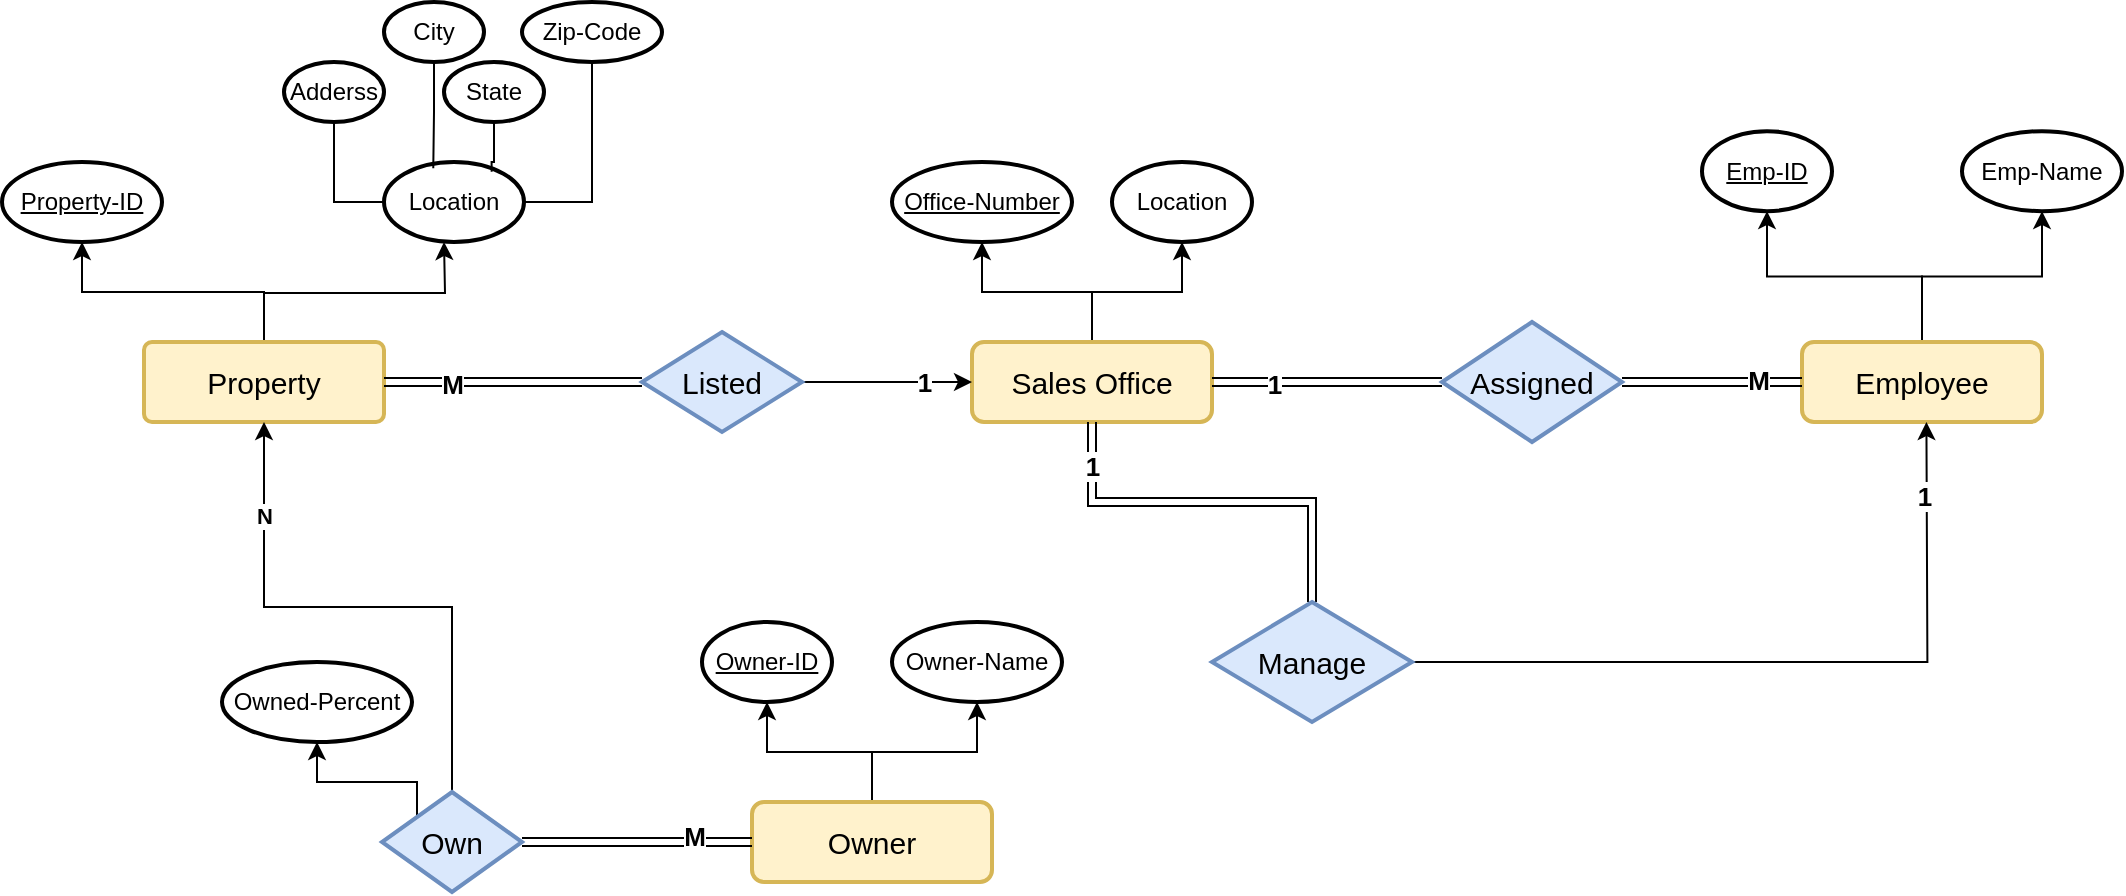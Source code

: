 <mxfile version="27.0.9">
  <diagram name="Page-1" id="ijqjPopkexrsTL4376AW">
    <mxGraphModel dx="1940" dy="714" grid="1" gridSize="10" guides="1" tooltips="1" connect="1" arrows="1" fold="1" page="1" pageScale="1" pageWidth="850" pageHeight="1100" math="0" shadow="0">
      <root>
        <mxCell id="0" />
        <mxCell id="1" parent="0" />
        <mxCell id="znFII-o9H-K-C9xeNkJe-3" style="edgeStyle=orthogonalEdgeStyle;rounded=0;orthogonalLoop=1;jettySize=auto;html=1;" parent="1" source="znFII-o9H-K-C9xeNkJe-1" target="znFII-o9H-K-C9xeNkJe-5" edge="1">
          <mxGeometry relative="1" as="geometry">
            <mxPoint x="505" y="310" as="targetPoint" />
          </mxGeometry>
        </mxCell>
        <mxCell id="znFII-o9H-K-C9xeNkJe-4" style="edgeStyle=orthogonalEdgeStyle;rounded=0;orthogonalLoop=1;jettySize=auto;html=1;entryX=0.5;entryY=1;entryDx=0;entryDy=0;" parent="1" source="znFII-o9H-K-C9xeNkJe-1" target="znFII-o9H-K-C9xeNkJe-6" edge="1">
          <mxGeometry relative="1" as="geometry">
            <mxPoint x="385" y="310" as="targetPoint" />
          </mxGeometry>
        </mxCell>
        <mxCell id="znFII-o9H-K-C9xeNkJe-1" value="&lt;font style=&quot;font-size: 15px;&quot;&gt;Sales Office&lt;/font&gt;" style="rounded=1;whiteSpace=wrap;html=1;strokeWidth=2;fillColor=#fff2cc;strokeColor=#d6b656;" parent="1" vertex="1">
          <mxGeometry x="385" y="360" width="120" height="40" as="geometry" />
        </mxCell>
        <mxCell id="znFII-o9H-K-C9xeNkJe-5" value="Location" style="ellipse;whiteSpace=wrap;html=1;strokeWidth=2;" parent="1" vertex="1">
          <mxGeometry x="455" y="270" width="70" height="40" as="geometry" />
        </mxCell>
        <mxCell id="znFII-o9H-K-C9xeNkJe-6" value="&lt;u&gt;Office-Number&lt;/u&gt;" style="ellipse;whiteSpace=wrap;html=1;strokeWidth=2;" parent="1" vertex="1">
          <mxGeometry x="345" y="270" width="90" height="40" as="geometry" />
        </mxCell>
        <mxCell id="znFII-o9H-K-C9xeNkJe-7" style="edgeStyle=orthogonalEdgeStyle;rounded=0;orthogonalLoop=1;jettySize=auto;html=1;" parent="1" source="znFII-o9H-K-C9xeNkJe-9" target="znFII-o9H-K-C9xeNkJe-10" edge="1">
          <mxGeometry relative="1" as="geometry">
            <mxPoint x="920" y="294.57" as="targetPoint" />
          </mxGeometry>
        </mxCell>
        <mxCell id="znFII-o9H-K-C9xeNkJe-8" style="edgeStyle=orthogonalEdgeStyle;rounded=0;orthogonalLoop=1;jettySize=auto;html=1;entryX=0.5;entryY=1;entryDx=0;entryDy=0;" parent="1" source="znFII-o9H-K-C9xeNkJe-9" target="znFII-o9H-K-C9xeNkJe-11" edge="1">
          <mxGeometry relative="1" as="geometry">
            <mxPoint x="800" y="294.57" as="targetPoint" />
          </mxGeometry>
        </mxCell>
        <mxCell id="znFII-o9H-K-C9xeNkJe-9" value="&lt;font style=&quot;font-size: 15px;&quot;&gt;Employee&lt;/font&gt;" style="rounded=1;whiteSpace=wrap;html=1;strokeWidth=2;fillColor=#fff2cc;strokeColor=#d6b656;" parent="1" vertex="1">
          <mxGeometry x="800" y="360" width="120" height="40" as="geometry" />
        </mxCell>
        <mxCell id="znFII-o9H-K-C9xeNkJe-10" value="Emp-Name" style="ellipse;whiteSpace=wrap;html=1;strokeWidth=2;" parent="1" vertex="1">
          <mxGeometry x="880" y="254.57" width="80" height="40" as="geometry" />
        </mxCell>
        <mxCell id="znFII-o9H-K-C9xeNkJe-11" value="&lt;u&gt;Emp-ID&lt;/u&gt;" style="ellipse;whiteSpace=wrap;html=1;strokeWidth=2;" parent="1" vertex="1">
          <mxGeometry x="750" y="254.57" width="65" height="40" as="geometry" />
        </mxCell>
        <mxCell id="znFII-o9H-K-C9xeNkJe-14" style="edgeStyle=orthogonalEdgeStyle;rounded=0;orthogonalLoop=1;jettySize=auto;html=1;entryX=0;entryY=0.5;entryDx=0;entryDy=0;shape=link;" parent="1" source="znFII-o9H-K-C9xeNkJe-13" target="znFII-o9H-K-C9xeNkJe-9" edge="1">
          <mxGeometry relative="1" as="geometry" />
        </mxCell>
        <mxCell id="znFII-o9H-K-C9xeNkJe-17" value="&lt;font style=&quot;font-size: 13px;&quot;&gt;&lt;b&gt;M&lt;/b&gt;&lt;/font&gt;" style="edgeLabel;html=1;align=center;verticalAlign=middle;resizable=0;points=[];" parent="znFII-o9H-K-C9xeNkJe-14" vertex="1" connectable="0">
          <mxGeometry x="0.505" y="1" relative="1" as="geometry">
            <mxPoint as="offset" />
          </mxGeometry>
        </mxCell>
        <mxCell id="znFII-o9H-K-C9xeNkJe-15" style="edgeStyle=orthogonalEdgeStyle;rounded=0;orthogonalLoop=1;jettySize=auto;html=1;entryX=1;entryY=0.5;entryDx=0;entryDy=0;shape=link;" parent="1" source="znFII-o9H-K-C9xeNkJe-13" target="znFII-o9H-K-C9xeNkJe-1" edge="1">
          <mxGeometry relative="1" as="geometry" />
        </mxCell>
        <mxCell id="znFII-o9H-K-C9xeNkJe-16" value="&lt;font style=&quot;font-size: 13px;&quot;&gt;&lt;b&gt;1&lt;/b&gt;&lt;/font&gt;" style="edgeLabel;html=1;align=center;verticalAlign=middle;resizable=0;points=[];" parent="znFII-o9H-K-C9xeNkJe-15" vertex="1" connectable="0">
          <mxGeometry x="0.46" y="1" relative="1" as="geometry">
            <mxPoint as="offset" />
          </mxGeometry>
        </mxCell>
        <mxCell id="znFII-o9H-K-C9xeNkJe-13" value="&lt;font style=&quot;font-size: 15px;&quot;&gt;Assigned&lt;/font&gt;" style="shape=rhombus;perimeter=rhombusPerimeter;whiteSpace=wrap;html=1;align=center;strokeWidth=2;fillColor=#dae8fc;strokeColor=#6c8ebf;" parent="1" vertex="1">
          <mxGeometry x="620" y="350" width="90" height="60" as="geometry" />
        </mxCell>
        <mxCell id="znFII-o9H-K-C9xeNkJe-19" style="edgeStyle=orthogonalEdgeStyle;rounded=0;orthogonalLoop=1;jettySize=auto;html=1;exitX=1;exitY=0.5;exitDx=0;exitDy=0;" parent="1" source="znFII-o9H-K-C9xeNkJe-18" edge="1">
          <mxGeometry relative="1" as="geometry">
            <mxPoint x="862.21" y="400.0" as="targetPoint" />
            <mxPoint x="702.21" y="535.0" as="sourcePoint" />
          </mxGeometry>
        </mxCell>
        <mxCell id="znFII-o9H-K-C9xeNkJe-22" value="&lt;font style=&quot;font-size: 13px;&quot;&gt;&lt;b&gt;1&lt;/b&gt;&lt;/font&gt;" style="edgeLabel;html=1;align=center;verticalAlign=middle;resizable=0;points=[];" parent="znFII-o9H-K-C9xeNkJe-19" vertex="1" connectable="0">
          <mxGeometry x="0.803" y="2" relative="1" as="geometry">
            <mxPoint as="offset" />
          </mxGeometry>
        </mxCell>
        <mxCell id="znFII-o9H-K-C9xeNkJe-20" style="edgeStyle=orthogonalEdgeStyle;rounded=0;orthogonalLoop=1;jettySize=auto;html=1;entryX=0.5;entryY=1;entryDx=0;entryDy=0;shape=link;" parent="1" source="znFII-o9H-K-C9xeNkJe-18" target="znFII-o9H-K-C9xeNkJe-1" edge="1">
          <mxGeometry relative="1" as="geometry">
            <Array as="points">
              <mxPoint x="555" y="440" />
              <mxPoint x="445" y="440" />
            </Array>
          </mxGeometry>
        </mxCell>
        <mxCell id="znFII-o9H-K-C9xeNkJe-21" value="&lt;font style=&quot;font-size: 13px;&quot;&gt;&lt;b&gt;1&lt;/b&gt;&lt;/font&gt;" style="edgeLabel;html=1;align=center;verticalAlign=middle;resizable=0;points=[];" parent="znFII-o9H-K-C9xeNkJe-20" vertex="1" connectable="0">
          <mxGeometry x="0.783" relative="1" as="geometry">
            <mxPoint as="offset" />
          </mxGeometry>
        </mxCell>
        <mxCell id="znFII-o9H-K-C9xeNkJe-18" value="&lt;span style=&quot;font-size: 15px;&quot;&gt;Manage&lt;/span&gt;" style="shape=rhombus;perimeter=rhombusPerimeter;whiteSpace=wrap;html=1;align=center;strokeWidth=2;fillColor=#dae8fc;strokeColor=#6c8ebf;" parent="1" vertex="1">
          <mxGeometry x="505" y="490" width="100" height="60" as="geometry" />
        </mxCell>
        <mxCell id="znFII-o9H-K-C9xeNkJe-24" style="edgeStyle=orthogonalEdgeStyle;rounded=0;orthogonalLoop=1;jettySize=auto;html=1;exitX=0.5;exitY=0;exitDx=0;exitDy=0;entryX=0.5;entryY=1;entryDx=0;entryDy=0;" parent="1" source="znFII-o9H-K-C9xeNkJe-23" target="znFII-o9H-K-C9xeNkJe-41" edge="1">
          <mxGeometry relative="1" as="geometry">
            <mxPoint x="-39.0" y="310" as="targetPoint" />
          </mxGeometry>
        </mxCell>
        <mxCell id="znFII-o9H-K-C9xeNkJe-25" style="edgeStyle=orthogonalEdgeStyle;rounded=0;orthogonalLoop=1;jettySize=auto;html=1;exitX=0.5;exitY=0;exitDx=0;exitDy=0;" parent="1" source="znFII-o9H-K-C9xeNkJe-23" edge="1">
          <mxGeometry relative="1" as="geometry">
            <mxPoint x="121.0" y="310" as="targetPoint" />
          </mxGeometry>
        </mxCell>
        <mxCell id="znFII-o9H-K-C9xeNkJe-23" value="&lt;font style=&quot;font-size: 15px;&quot;&gt;Property&lt;/font&gt;" style="rounded=1;arcSize=10;whiteSpace=wrap;html=1;align=center;strokeWidth=2;fillColor=#fff2cc;strokeColor=#d6b656;" parent="1" vertex="1">
          <mxGeometry x="-29" y="360" width="120" height="40" as="geometry" />
        </mxCell>
        <mxCell id="znFII-o9H-K-C9xeNkJe-27" value="Location" style="ellipse;whiteSpace=wrap;html=1;strokeWidth=2;" parent="1" vertex="1">
          <mxGeometry x="91" y="270" width="70" height="40" as="geometry" />
        </mxCell>
        <mxCell id="znFII-o9H-K-C9xeNkJe-65" style="edgeStyle=orthogonalEdgeStyle;rounded=0;orthogonalLoop=1;jettySize=auto;html=1;entryX=0;entryY=0.5;entryDx=0;entryDy=0;endArrow=none;startFill=0;" parent="1" source="znFII-o9H-K-C9xeNkJe-31" target="znFII-o9H-K-C9xeNkJe-27" edge="1">
          <mxGeometry relative="1" as="geometry" />
        </mxCell>
        <mxCell id="znFII-o9H-K-C9xeNkJe-31" value="Adderss" style="ellipse;whiteSpace=wrap;html=1;strokeWidth=2;" parent="1" vertex="1">
          <mxGeometry x="41" y="220" width="50" height="30" as="geometry" />
        </mxCell>
        <mxCell id="znFII-o9H-K-C9xeNkJe-32" value="City" style="ellipse;whiteSpace=wrap;html=1;strokeWidth=2;" parent="1" vertex="1">
          <mxGeometry x="91" y="190" width="50" height="30" as="geometry" />
        </mxCell>
        <mxCell id="znFII-o9H-K-C9xeNkJe-33" value="State" style="ellipse;whiteSpace=wrap;html=1;strokeWidth=2;" parent="1" vertex="1">
          <mxGeometry x="121" y="220" width="50" height="30" as="geometry" />
        </mxCell>
        <mxCell id="znFII-o9H-K-C9xeNkJe-64" style="edgeStyle=orthogonalEdgeStyle;rounded=0;orthogonalLoop=1;jettySize=auto;html=1;entryX=1;entryY=0.5;entryDx=0;entryDy=0;endArrow=none;startFill=0;" parent="1" source="znFII-o9H-K-C9xeNkJe-34" target="znFII-o9H-K-C9xeNkJe-27" edge="1">
          <mxGeometry relative="1" as="geometry" />
        </mxCell>
        <mxCell id="znFII-o9H-K-C9xeNkJe-34" value="Zip-Code" style="ellipse;whiteSpace=wrap;html=1;strokeWidth=2;" parent="1" vertex="1">
          <mxGeometry x="160" y="190" width="70" height="30" as="geometry" />
        </mxCell>
        <mxCell id="znFII-o9H-K-C9xeNkJe-36" style="edgeStyle=orthogonalEdgeStyle;rounded=0;orthogonalLoop=1;jettySize=auto;html=1;entryX=0.352;entryY=0.079;entryDx=0;entryDy=0;entryPerimeter=0;endArrow=none;startFill=0;" parent="1" source="znFII-o9H-K-C9xeNkJe-32" target="znFII-o9H-K-C9xeNkJe-27" edge="1">
          <mxGeometry relative="1" as="geometry" />
        </mxCell>
        <mxCell id="znFII-o9H-K-C9xeNkJe-40" style="edgeStyle=orthogonalEdgeStyle;rounded=0;orthogonalLoop=1;jettySize=auto;html=1;entryX=0.769;entryY=0.121;entryDx=0;entryDy=0;entryPerimeter=0;endArrow=none;startFill=0;" parent="1" source="znFII-o9H-K-C9xeNkJe-33" target="znFII-o9H-K-C9xeNkJe-27" edge="1">
          <mxGeometry relative="1" as="geometry" />
        </mxCell>
        <mxCell id="znFII-o9H-K-C9xeNkJe-41" value="&lt;u&gt;Property-ID&lt;/u&gt;" style="ellipse;whiteSpace=wrap;html=1;strokeWidth=2;" parent="1" vertex="1">
          <mxGeometry x="-100" y="270" width="80" height="40" as="geometry" />
        </mxCell>
        <mxCell id="znFII-o9H-K-C9xeNkJe-43" style="edgeStyle=orthogonalEdgeStyle;rounded=0;orthogonalLoop=1;jettySize=auto;html=1;entryX=0;entryY=0.5;entryDx=0;entryDy=0;" parent="1" source="znFII-o9H-K-C9xeNkJe-42" target="znFII-o9H-K-C9xeNkJe-1" edge="1">
          <mxGeometry relative="1" as="geometry" />
        </mxCell>
        <mxCell id="znFII-o9H-K-C9xeNkJe-45" value="&lt;font style=&quot;font-size: 13px;&quot;&gt;&lt;b&gt;1&lt;/b&gt;&lt;/font&gt;" style="edgeLabel;html=1;align=center;verticalAlign=middle;resizable=0;points=[];" parent="znFII-o9H-K-C9xeNkJe-43" vertex="1" connectable="0">
          <mxGeometry x="0.42" relative="1" as="geometry">
            <mxPoint as="offset" />
          </mxGeometry>
        </mxCell>
        <mxCell id="znFII-o9H-K-C9xeNkJe-44" style="edgeStyle=orthogonalEdgeStyle;rounded=0;orthogonalLoop=1;jettySize=auto;html=1;entryX=1;entryY=0.5;entryDx=0;entryDy=0;shape=link;exitX=0;exitY=0.5;exitDx=0;exitDy=0;" parent="1" source="znFII-o9H-K-C9xeNkJe-42" target="znFII-o9H-K-C9xeNkJe-23" edge="1">
          <mxGeometry relative="1" as="geometry">
            <mxPoint x="161.0" y="385.0" as="sourcePoint" />
          </mxGeometry>
        </mxCell>
        <mxCell id="znFII-o9H-K-C9xeNkJe-47" value="&lt;font style=&quot;font-size: 13px;&quot;&gt;&lt;b&gt;M&lt;/b&gt;&lt;/font&gt;" style="edgeLabel;html=1;align=center;verticalAlign=middle;resizable=0;points=[];" parent="znFII-o9H-K-C9xeNkJe-44" vertex="1" connectable="0">
          <mxGeometry x="0.474" y="1" relative="1" as="geometry">
            <mxPoint as="offset" />
          </mxGeometry>
        </mxCell>
        <mxCell id="znFII-o9H-K-C9xeNkJe-42" value="&lt;font style=&quot;font-size: 15px;&quot;&gt;Listed&lt;/font&gt;" style="shape=rhombus;perimeter=rhombusPerimeter;whiteSpace=wrap;html=1;align=center;strokeWidth=2;fillColor=#dae8fc;strokeColor=#6c8ebf;" parent="1" vertex="1">
          <mxGeometry x="220" y="355" width="80" height="50" as="geometry" />
        </mxCell>
        <mxCell id="znFII-o9H-K-C9xeNkJe-48" style="edgeStyle=orthogonalEdgeStyle;rounded=0;orthogonalLoop=1;jettySize=auto;html=1;" parent="1" source="znFII-o9H-K-C9xeNkJe-50" target="znFII-o9H-K-C9xeNkJe-51" edge="1">
          <mxGeometry relative="1" as="geometry">
            <mxPoint x="394.999" y="540" as="targetPoint" />
          </mxGeometry>
        </mxCell>
        <mxCell id="znFII-o9H-K-C9xeNkJe-49" style="edgeStyle=orthogonalEdgeStyle;rounded=0;orthogonalLoop=1;jettySize=auto;html=1;entryX=0.5;entryY=1;entryDx=0;entryDy=0;" parent="1" source="znFII-o9H-K-C9xeNkJe-50" target="znFII-o9H-K-C9xeNkJe-52" edge="1">
          <mxGeometry relative="1" as="geometry">
            <mxPoint x="274.999" y="540" as="targetPoint" />
          </mxGeometry>
        </mxCell>
        <mxCell id="znFII-o9H-K-C9xeNkJe-50" value="&lt;font style=&quot;font-size: 15px;&quot;&gt;Owner&lt;/font&gt;" style="rounded=1;whiteSpace=wrap;html=1;strokeWidth=2;fillColor=#fff2cc;strokeColor=#d6b656;" parent="1" vertex="1">
          <mxGeometry x="274.999" y="590" width="120" height="40" as="geometry" />
        </mxCell>
        <mxCell id="znFII-o9H-K-C9xeNkJe-51" value="Owner-Name" style="ellipse;whiteSpace=wrap;html=1;strokeWidth=2;" parent="1" vertex="1">
          <mxGeometry x="344.999" y="500" width="85" height="40" as="geometry" />
        </mxCell>
        <mxCell id="znFII-o9H-K-C9xeNkJe-52" value="&lt;u&gt;Owner-ID&lt;/u&gt;" style="ellipse;whiteSpace=wrap;html=1;strokeWidth=2;" parent="1" vertex="1">
          <mxGeometry x="249.999" y="500" width="65" height="40" as="geometry" />
        </mxCell>
        <mxCell id="znFII-o9H-K-C9xeNkJe-55" style="edgeStyle=orthogonalEdgeStyle;rounded=0;orthogonalLoop=1;jettySize=auto;html=1;entryX=0.5;entryY=1;entryDx=0;entryDy=0;" parent="1" source="znFII-o9H-K-C9xeNkJe-54" target="znFII-o9H-K-C9xeNkJe-23" edge="1">
          <mxGeometry relative="1" as="geometry" />
        </mxCell>
        <mxCell id="znFII-o9H-K-C9xeNkJe-59" value="&lt;b&gt;N&lt;/b&gt;" style="edgeLabel;html=1;align=center;verticalAlign=middle;resizable=0;points=[];" parent="znFII-o9H-K-C9xeNkJe-55" vertex="1" connectable="0">
          <mxGeometry x="0.663" relative="1" as="geometry">
            <mxPoint as="offset" />
          </mxGeometry>
        </mxCell>
        <mxCell id="znFII-o9H-K-C9xeNkJe-56" style="edgeStyle=orthogonalEdgeStyle;rounded=0;orthogonalLoop=1;jettySize=auto;html=1;entryX=0;entryY=0.5;entryDx=0;entryDy=0;shape=link;" parent="1" source="znFII-o9H-K-C9xeNkJe-54" target="znFII-o9H-K-C9xeNkJe-50" edge="1">
          <mxGeometry relative="1" as="geometry" />
        </mxCell>
        <mxCell id="znFII-o9H-K-C9xeNkJe-58" value="&lt;font style=&quot;font-size: 13px;&quot;&gt;&lt;b&gt;M&lt;/b&gt;&lt;/font&gt;" style="edgeLabel;html=1;align=center;verticalAlign=middle;resizable=0;points=[];" parent="znFII-o9H-K-C9xeNkJe-56" vertex="1" connectable="0">
          <mxGeometry x="0.486" y="3" relative="1" as="geometry">
            <mxPoint as="offset" />
          </mxGeometry>
        </mxCell>
        <mxCell id="_aeg6iLhFU89RkEw6Bu4-1" style="edgeStyle=orthogonalEdgeStyle;rounded=0;orthogonalLoop=1;jettySize=auto;html=1;entryX=0.5;entryY=1;entryDx=0;entryDy=0;exitX=0;exitY=0;exitDx=0;exitDy=0;" edge="1" parent="1" source="znFII-o9H-K-C9xeNkJe-54" target="znFII-o9H-K-C9xeNkJe-60">
          <mxGeometry relative="1" as="geometry">
            <Array as="points">
              <mxPoint x="108" y="580" />
              <mxPoint x="58" y="580" />
            </Array>
          </mxGeometry>
        </mxCell>
        <mxCell id="znFII-o9H-K-C9xeNkJe-54" value="&lt;font style=&quot;font-size: 15px;&quot;&gt;Own&lt;/font&gt;" style="shape=rhombus;perimeter=rhombusPerimeter;whiteSpace=wrap;html=1;align=center;strokeWidth=2;fillColor=#dae8fc;strokeColor=#6c8ebf;" parent="1" vertex="1">
          <mxGeometry x="90" y="585" width="70" height="50" as="geometry" />
        </mxCell>
        <mxCell id="znFII-o9H-K-C9xeNkJe-60" value="Owned-Percent" style="ellipse;whiteSpace=wrap;html=1;strokeWidth=2;" parent="1" vertex="1">
          <mxGeometry x="10" y="520" width="95" height="40" as="geometry" />
        </mxCell>
      </root>
    </mxGraphModel>
  </diagram>
</mxfile>
